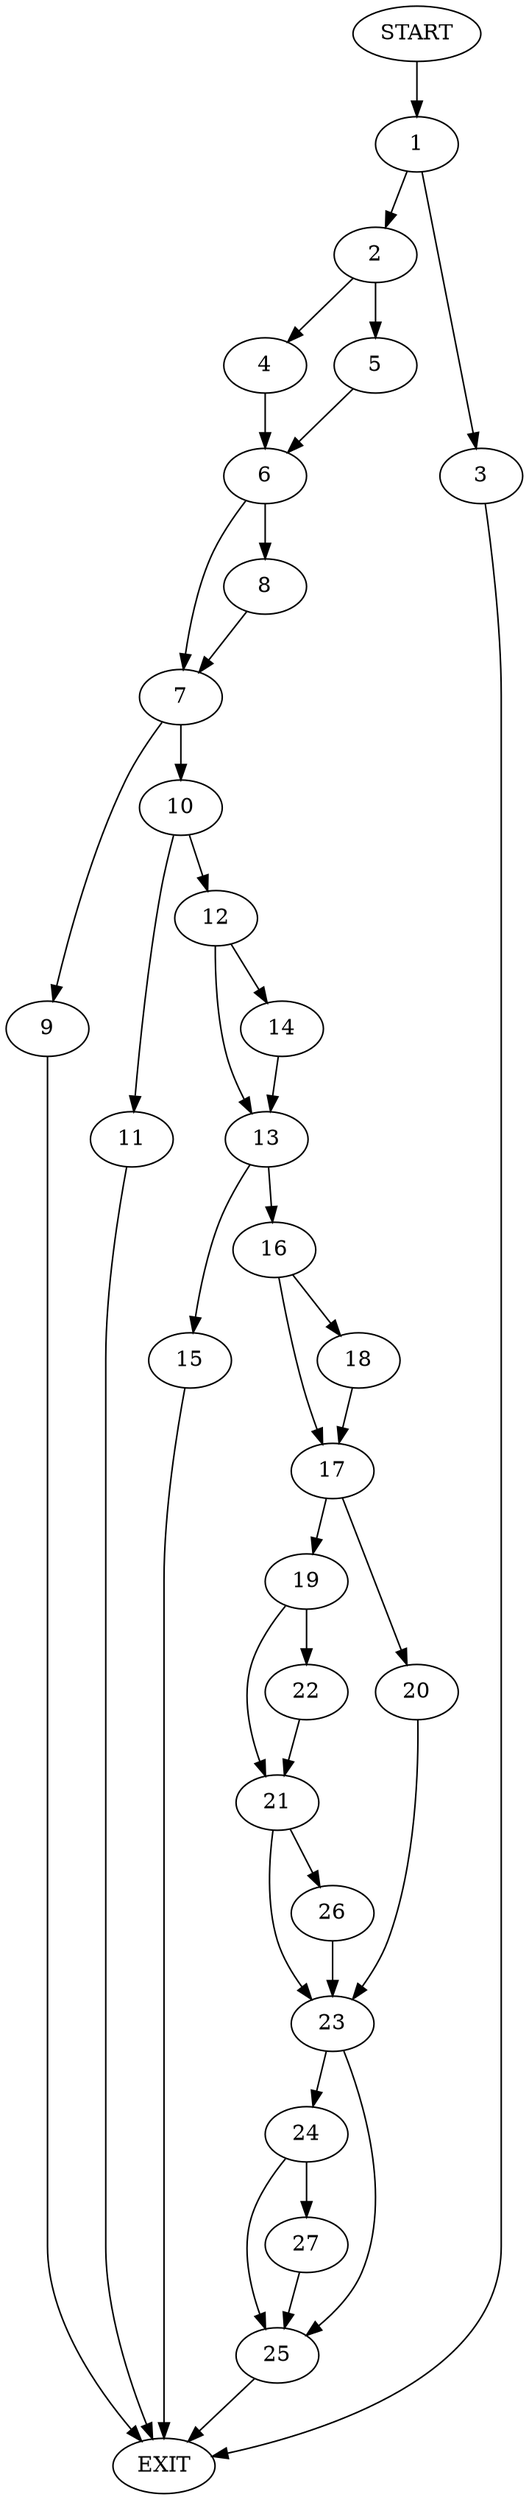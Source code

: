 digraph {
0 [label="START"]
28 [label="EXIT"]
0 -> 1
1 -> 2
1 -> 3
2 -> 4
2 -> 5
3 -> 28
4 -> 6
5 -> 6
6 -> 7
6 -> 8
7 -> 9
7 -> 10
8 -> 7
9 -> 28
10 -> 11
10 -> 12
11 -> 28
12 -> 13
12 -> 14
14 -> 13
13 -> 15
13 -> 16
15 -> 28
16 -> 17
16 -> 18
17 -> 19
17 -> 20
18 -> 17
19 -> 21
19 -> 22
20 -> 23
23 -> 24
23 -> 25
21 -> 26
21 -> 23
22 -> 21
26 -> 23
24 -> 25
24 -> 27
25 -> 28
27 -> 25
}
